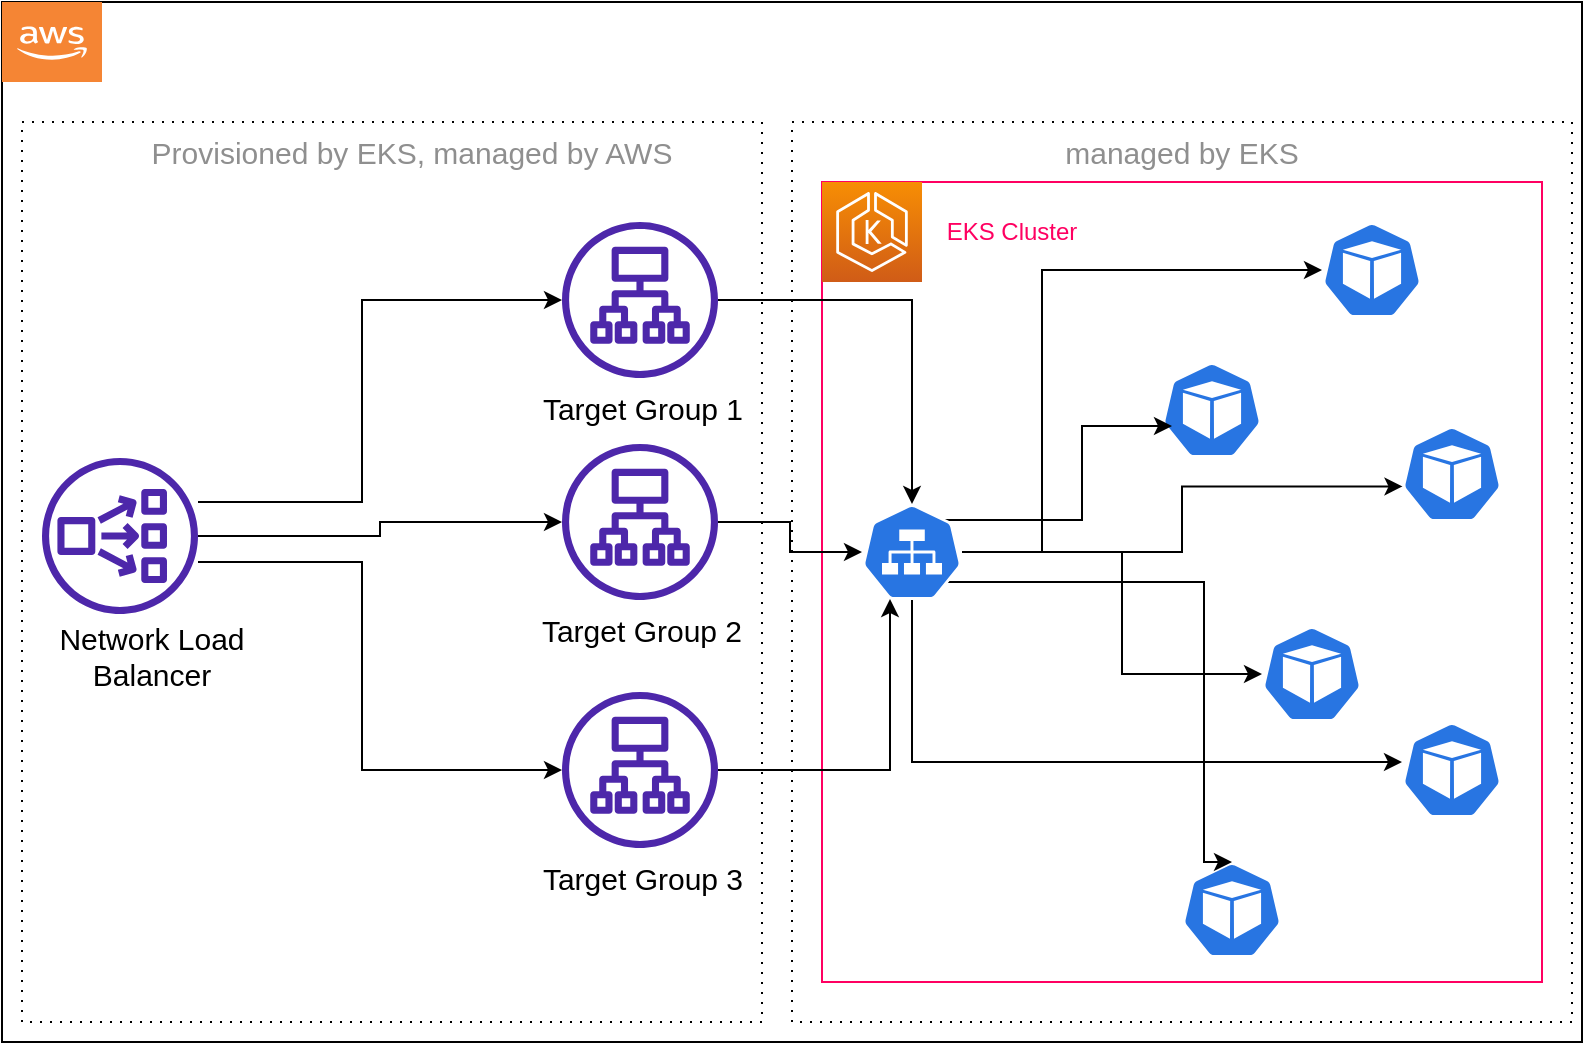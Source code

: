 <mxfile version="22.0.4" type="github">
  <diagram name="Page-1" id="1JTWjsL_UmjwNZJbQvjx">
    <mxGraphModel dx="1434" dy="736" grid="1" gridSize="10" guides="1" tooltips="1" connect="1" arrows="1" fold="1" page="1" pageScale="1" pageWidth="827" pageHeight="1169" math="0" shadow="0">
      <root>
        <mxCell id="0" />
        <mxCell id="1" parent="0" />
        <mxCell id="e2x56FFFjxfBK-EjwHHD-3" value="" style="verticalLabelPosition=bottom;verticalAlign=top;html=1;shape=mxgraph.basic.rect;fillColor2=none;strokeWidth=1;size=20;indent=5;" parent="1" vertex="1">
          <mxGeometry x="10" y="60" width="790" height="520" as="geometry" />
        </mxCell>
        <mxCell id="e2x56FFFjxfBK-EjwHHD-4" value="" style="verticalLabelPosition=bottom;verticalAlign=top;html=1;shape=mxgraph.basic.rect;fillColor2=none;strokeWidth=1;size=20;indent=5;fillColor=none;strokeColor=#ff0061;" parent="1" vertex="1">
          <mxGeometry x="420" y="150" width="360" height="400" as="geometry" />
        </mxCell>
        <mxCell id="e2x56FFFjxfBK-EjwHHD-5" value="" style="sketch=0;points=[[0,0,0],[0.25,0,0],[0.5,0,0],[0.75,0,0],[1,0,0],[0,1,0],[0.25,1,0],[0.5,1,0],[0.75,1,0],[1,1,0],[0,0.25,0],[0,0.5,0],[0,0.75,0],[1,0.25,0],[1,0.5,0],[1,0.75,0]];outlineConnect=0;fontColor=#232F3E;gradientColor=#F78E04;gradientDirection=north;fillColor=#D05C17;strokeColor=#ffffff;dashed=0;verticalLabelPosition=bottom;verticalAlign=top;align=center;html=1;fontSize=12;fontStyle=0;aspect=fixed;shape=mxgraph.aws4.resourceIcon;resIcon=mxgraph.aws4.eks;" parent="1" vertex="1">
          <mxGeometry x="420" y="150" width="50" height="50" as="geometry" />
        </mxCell>
        <mxCell id="e2x56FFFjxfBK-EjwHHD-6" value="&lt;font color=&quot;#ff0061&quot;&gt;EKS Cluster&lt;/font&gt;" style="text;html=1;strokeColor=none;fillColor=none;align=center;verticalAlign=middle;whiteSpace=wrap;rounded=0;" parent="1" vertex="1">
          <mxGeometry x="460" y="160" width="110" height="30" as="geometry" />
        </mxCell>
        <mxCell id="e2x56FFFjxfBK-EjwHHD-8" value="" style="sketch=0;html=1;dashed=0;whitespace=wrap;fillColor=#2875E2;strokeColor=#ffffff;points=[[0.005,0.63,0],[0.1,0.2,0],[0.9,0.2,0],[0.5,0,0],[0.995,0.63,0],[0.72,0.99,0],[0.5,1,0],[0.28,0.99,0]];verticalLabelPosition=bottom;align=center;verticalAlign=top;shape=mxgraph.kubernetes.icon;prIcon=pod" parent="1" vertex="1">
          <mxGeometry x="670" y="170" width="50" height="48" as="geometry" />
        </mxCell>
        <mxCell id="e2x56FFFjxfBK-EjwHHD-9" value="" style="sketch=0;html=1;dashed=0;whitespace=wrap;fillColor=#2875E2;strokeColor=#ffffff;points=[[0.005,0.63,0],[0.1,0.2,0],[0.9,0.2,0],[0.5,0,0],[0.995,0.63,0],[0.72,0.99,0],[0.5,1,0],[0.28,0.99,0]];verticalLabelPosition=bottom;align=center;verticalAlign=top;shape=mxgraph.kubernetes.icon;prIcon=pod" parent="1" vertex="1">
          <mxGeometry x="710" y="420" width="50" height="48" as="geometry" />
        </mxCell>
        <mxCell id="e2x56FFFjxfBK-EjwHHD-10" value="" style="sketch=0;html=1;dashed=0;whitespace=wrap;fillColor=#2875E2;strokeColor=#ffffff;points=[[0.005,0.63,0],[0.1,0.2,0],[0.9,0.2,0],[0.5,0,0],[0.995,0.63,0],[0.72,0.99,0],[0.5,1,0],[0.28,0.99,0]];verticalLabelPosition=bottom;align=center;verticalAlign=top;shape=mxgraph.kubernetes.icon;prIcon=pod" parent="1" vertex="1">
          <mxGeometry x="600" y="490" width="50" height="48" as="geometry" />
        </mxCell>
        <mxCell id="e2x56FFFjxfBK-EjwHHD-11" value="" style="sketch=0;html=1;dashed=0;whitespace=wrap;fillColor=#2875E2;strokeColor=#ffffff;points=[[0.005,0.63,0],[0.1,0.2,0],[0.9,0.2,0],[0.5,0,0],[0.995,0.63,0],[0.72,0.99,0],[0.5,1,0],[0.28,0.99,0]];verticalLabelPosition=bottom;align=center;verticalAlign=top;shape=mxgraph.kubernetes.icon;prIcon=pod" parent="1" vertex="1">
          <mxGeometry x="640" y="372" width="50" height="48" as="geometry" />
        </mxCell>
        <mxCell id="e2x56FFFjxfBK-EjwHHD-12" value="" style="sketch=0;html=1;dashed=0;whitespace=wrap;fillColor=#2875E2;strokeColor=#ffffff;points=[[0.005,0.63,0],[0.1,0.2,0],[0.9,0.2,0],[0.5,0,0],[0.995,0.63,0],[0.72,0.99,0],[0.5,1,0],[0.28,0.99,0]];verticalLabelPosition=bottom;align=center;verticalAlign=top;shape=mxgraph.kubernetes.icon;prIcon=pod" parent="1" vertex="1">
          <mxGeometry x="590" y="240" width="50" height="48" as="geometry" />
        </mxCell>
        <mxCell id="e2x56FFFjxfBK-EjwHHD-13" value="" style="sketch=0;html=1;dashed=0;whitespace=wrap;fillColor=#2875E2;strokeColor=#ffffff;points=[[0.005,0.63,0],[0.1,0.2,0],[0.9,0.2,0],[0.5,0,0],[0.995,0.63,0],[0.72,0.99,0],[0.5,1,0],[0.28,0.99,0]];verticalLabelPosition=bottom;align=center;verticalAlign=top;shape=mxgraph.kubernetes.icon;prIcon=pod" parent="1" vertex="1">
          <mxGeometry x="710" y="272" width="50" height="48" as="geometry" />
        </mxCell>
        <mxCell id="e2x56FFFjxfBK-EjwHHD-18" style="edgeStyle=orthogonalEdgeStyle;rounded=0;orthogonalLoop=1;jettySize=auto;html=1;entryX=0.5;entryY=1;entryDx=0;entryDy=0;entryPerimeter=0;exitX=0.7;exitY=0.479;exitDx=0;exitDy=0;exitPerimeter=0;" parent="1" source="e2x56FFFjxfBK-EjwHHD-14" edge="1">
          <mxGeometry relative="1" as="geometry">
            <mxPoint x="470" y="319" as="sourcePoint" />
            <mxPoint x="595" y="272" as="targetPoint" />
            <Array as="points">
              <mxPoint x="475" y="319" />
              <mxPoint x="550" y="319" />
              <mxPoint x="550" y="272" />
            </Array>
          </mxGeometry>
        </mxCell>
        <mxCell id="e2x56FFFjxfBK-EjwHHD-19" style="edgeStyle=orthogonalEdgeStyle;rounded=0;orthogonalLoop=1;jettySize=auto;html=1;entryX=0.5;entryY=0;entryDx=0;entryDy=0;entryPerimeter=0;" parent="1" target="e2x56FFFjxfBK-EjwHHD-10" edge="1">
          <mxGeometry relative="1" as="geometry">
            <mxPoint x="470" y="350" as="sourcePoint" />
            <mxPoint x="610" y="430" as="targetPoint" />
            <Array as="points">
              <mxPoint x="611" y="350" />
              <mxPoint x="611" y="490" />
            </Array>
          </mxGeometry>
        </mxCell>
        <mxCell id="e2x56FFFjxfBK-EjwHHD-20" style="edgeStyle=orthogonalEdgeStyle;rounded=0;orthogonalLoop=1;jettySize=auto;html=1;" parent="1" source="e2x56FFFjxfBK-EjwHHD-14" target="e2x56FFFjxfBK-EjwHHD-8" edge="1">
          <mxGeometry relative="1" as="geometry">
            <Array as="points">
              <mxPoint x="530" y="335" />
              <mxPoint x="530" y="194" />
            </Array>
          </mxGeometry>
        </mxCell>
        <mxCell id="e2x56FFFjxfBK-EjwHHD-21" style="edgeStyle=orthogonalEdgeStyle;rounded=0;orthogonalLoop=1;jettySize=auto;html=1;" parent="1" source="e2x56FFFjxfBK-EjwHHD-14" target="e2x56FFFjxfBK-EjwHHD-11" edge="1">
          <mxGeometry relative="1" as="geometry">
            <Array as="points">
              <mxPoint x="570" y="335" />
              <mxPoint x="570" y="396" />
            </Array>
          </mxGeometry>
        </mxCell>
        <mxCell id="e2x56FFFjxfBK-EjwHHD-23" style="edgeStyle=orthogonalEdgeStyle;rounded=0;orthogonalLoop=1;jettySize=auto;html=1;" parent="1" source="e2x56FFFjxfBK-EjwHHD-14" target="e2x56FFFjxfBK-EjwHHD-9" edge="1">
          <mxGeometry relative="1" as="geometry">
            <Array as="points">
              <mxPoint x="465" y="440" />
            </Array>
          </mxGeometry>
        </mxCell>
        <mxCell id="e2x56FFFjxfBK-EjwHHD-24" style="edgeStyle=orthogonalEdgeStyle;rounded=0;orthogonalLoop=1;jettySize=auto;html=1;entryX=0.005;entryY=0.63;entryDx=0;entryDy=0;entryPerimeter=0;" parent="1" source="e2x56FFFjxfBK-EjwHHD-14" target="e2x56FFFjxfBK-EjwHHD-13" edge="1">
          <mxGeometry relative="1" as="geometry">
            <Array as="points">
              <mxPoint x="600" y="335" />
              <mxPoint x="600" y="302" />
            </Array>
          </mxGeometry>
        </mxCell>
        <mxCell id="e2x56FFFjxfBK-EjwHHD-14" value="" style="sketch=0;html=1;dashed=0;whitespace=wrap;fillColor=#2875E2;strokeColor=#ffffff;points=[[0.005,0.63,0],[0.1,0.2,0],[0.9,0.2,0],[0.5,0,0],[0.995,0.63,0],[0.72,0.99,0],[0.5,1,0],[0.28,0.99,0]];verticalLabelPosition=bottom;align=center;verticalAlign=top;shape=mxgraph.kubernetes.icon;prIcon=svc" parent="1" vertex="1">
          <mxGeometry x="440" y="311" width="50" height="48" as="geometry" />
        </mxCell>
        <mxCell id="e2x56FFFjxfBK-EjwHHD-30" value="&lt;font style=&quot;font-size: 15px;&quot; color=&quot;#8f8f8f&quot;&gt;managed by EKS&lt;/font&gt;" style="text;html=1;strokeColor=none;fillColor=none;align=center;verticalAlign=middle;whiteSpace=wrap;rounded=0;" parent="1" vertex="1">
          <mxGeometry x="525" y="120" width="150" height="30" as="geometry" />
        </mxCell>
        <mxCell id="e2x56FFFjxfBK-EjwHHD-31" value="" style="rounded=0;whiteSpace=wrap;html=1;dashed=1;dashPattern=1 4;" parent="1" vertex="1">
          <mxGeometry x="20" y="120" width="370" height="450" as="geometry" />
        </mxCell>
        <mxCell id="e2x56FFFjxfBK-EjwHHD-40" style="edgeStyle=orthogonalEdgeStyle;rounded=0;orthogonalLoop=1;jettySize=auto;html=1;" parent="1" source="e2x56FFFjxfBK-EjwHHD-32" target="e2x56FFFjxfBK-EjwHHD-34" edge="1">
          <mxGeometry relative="1" as="geometry" />
        </mxCell>
        <mxCell id="e2x56FFFjxfBK-EjwHHD-47" style="edgeStyle=orthogonalEdgeStyle;rounded=0;orthogonalLoop=1;jettySize=auto;html=1;" parent="1" source="e2x56FFFjxfBK-EjwHHD-32" target="e2x56FFFjxfBK-EjwHHD-33" edge="1">
          <mxGeometry relative="1" as="geometry">
            <Array as="points">
              <mxPoint x="190" y="310" />
              <mxPoint x="190" y="209" />
            </Array>
          </mxGeometry>
        </mxCell>
        <mxCell id="e2x56FFFjxfBK-EjwHHD-48" style="edgeStyle=orthogonalEdgeStyle;rounded=0;orthogonalLoop=1;jettySize=auto;html=1;" parent="1" source="e2x56FFFjxfBK-EjwHHD-32" target="e2x56FFFjxfBK-EjwHHD-35" edge="1">
          <mxGeometry relative="1" as="geometry">
            <Array as="points">
              <mxPoint x="190" y="340" />
              <mxPoint x="190" y="444" />
            </Array>
          </mxGeometry>
        </mxCell>
        <mxCell id="e2x56FFFjxfBK-EjwHHD-32" value="" style="sketch=0;outlineConnect=0;fontColor=#232F3E;gradientColor=none;fillColor=#4D27AA;strokeColor=none;dashed=0;verticalLabelPosition=bottom;verticalAlign=top;align=center;html=1;fontSize=12;fontStyle=0;aspect=fixed;pointerEvents=1;shape=mxgraph.aws4.network_load_balancer;" parent="1" vertex="1">
          <mxGeometry x="30" y="288" width="78" height="78" as="geometry" />
        </mxCell>
        <mxCell id="e2x56FFFjxfBK-EjwHHD-50" style="edgeStyle=orthogonalEdgeStyle;rounded=0;orthogonalLoop=1;jettySize=auto;html=1;entryX=0.5;entryY=0;entryDx=0;entryDy=0;entryPerimeter=0;" parent="1" source="e2x56FFFjxfBK-EjwHHD-33" target="e2x56FFFjxfBK-EjwHHD-14" edge="1">
          <mxGeometry relative="1" as="geometry" />
        </mxCell>
        <mxCell id="e2x56FFFjxfBK-EjwHHD-33" value="" style="sketch=0;outlineConnect=0;fontColor=#232F3E;gradientColor=none;fillColor=#4D27AA;strokeColor=none;dashed=0;verticalLabelPosition=bottom;verticalAlign=top;align=center;html=1;fontSize=12;fontStyle=0;aspect=fixed;pointerEvents=1;shape=mxgraph.aws4.application_load_balancer;" parent="1" vertex="1">
          <mxGeometry x="290" y="170" width="78" height="78" as="geometry" />
        </mxCell>
        <mxCell id="e2x56FFFjxfBK-EjwHHD-51" style="edgeStyle=orthogonalEdgeStyle;rounded=0;orthogonalLoop=1;jettySize=auto;html=1;" parent="1" source="e2x56FFFjxfBK-EjwHHD-34" target="e2x56FFFjxfBK-EjwHHD-14" edge="1">
          <mxGeometry relative="1" as="geometry" />
        </mxCell>
        <mxCell id="e2x56FFFjxfBK-EjwHHD-34" value="" style="sketch=0;outlineConnect=0;fontColor=#232F3E;gradientColor=none;fillColor=#4D27AA;strokeColor=none;dashed=0;verticalLabelPosition=bottom;verticalAlign=top;align=center;html=1;fontSize=12;fontStyle=0;aspect=fixed;pointerEvents=1;shape=mxgraph.aws4.application_load_balancer;" parent="1" vertex="1">
          <mxGeometry x="290" y="281" width="78" height="78" as="geometry" />
        </mxCell>
        <mxCell id="e2x56FFFjxfBK-EjwHHD-52" style="edgeStyle=orthogonalEdgeStyle;rounded=0;orthogonalLoop=1;jettySize=auto;html=1;entryX=0.28;entryY=0.99;entryDx=0;entryDy=0;entryPerimeter=0;" parent="1" source="e2x56FFFjxfBK-EjwHHD-35" target="e2x56FFFjxfBK-EjwHHD-14" edge="1">
          <mxGeometry relative="1" as="geometry" />
        </mxCell>
        <mxCell id="e2x56FFFjxfBK-EjwHHD-35" value="" style="sketch=0;outlineConnect=0;fontColor=#232F3E;gradientColor=none;fillColor=#4D27AA;strokeColor=none;dashed=0;verticalLabelPosition=bottom;verticalAlign=top;align=center;html=1;fontSize=12;fontStyle=0;aspect=fixed;pointerEvents=1;shape=mxgraph.aws4.application_load_balancer;" parent="1" vertex="1">
          <mxGeometry x="290" y="405" width="78" height="78" as="geometry" />
        </mxCell>
        <mxCell id="e2x56FFFjxfBK-EjwHHD-36" value="&lt;font style=&quot;font-size: 15px;&quot;&gt;Network Load Balancer&lt;/font&gt;" style="text;html=1;strokeColor=none;fillColor=none;align=center;verticalAlign=middle;whiteSpace=wrap;rounded=0;" parent="1" vertex="1">
          <mxGeometry x="30" y="372" width="110" height="30" as="geometry" />
        </mxCell>
        <mxCell id="e2x56FFFjxfBK-EjwHHD-37" value="&lt;font style=&quot;font-size: 15px;&quot;&gt;Target Group 1&lt;/font&gt;" style="text;html=1;strokeColor=none;fillColor=none;align=center;verticalAlign=middle;whiteSpace=wrap;rounded=0;" parent="1" vertex="1">
          <mxGeometry x="265.5" y="248" width="129" height="30" as="geometry" />
        </mxCell>
        <mxCell id="e2x56FFFjxfBK-EjwHHD-38" value="&lt;font style=&quot;font-size: 15px;&quot;&gt;Target Group 2&lt;/font&gt;" style="text;html=1;strokeColor=none;fillColor=none;align=center;verticalAlign=middle;whiteSpace=wrap;rounded=0;" parent="1" vertex="1">
          <mxGeometry x="270" y="359" width="120" height="30" as="geometry" />
        </mxCell>
        <mxCell id="e2x56FFFjxfBK-EjwHHD-39" value="&lt;font style=&quot;font-size: 15px;&quot;&gt;Target Group 3&lt;/font&gt;" style="text;html=1;strokeColor=none;fillColor=none;align=center;verticalAlign=middle;whiteSpace=wrap;rounded=0;" parent="1" vertex="1">
          <mxGeometry x="275.5" y="483" width="109" height="30" as="geometry" />
        </mxCell>
        <mxCell id="e2x56FFFjxfBK-EjwHHD-55" value="" style="rounded=0;whiteSpace=wrap;html=1;fillColor=none;dashed=1;dashPattern=1 4;" parent="1" vertex="1">
          <mxGeometry x="405" y="120" width="390" height="450" as="geometry" />
        </mxCell>
        <mxCell id="e2x56FFFjxfBK-EjwHHD-56" value="" style="outlineConnect=0;dashed=0;verticalLabelPosition=bottom;verticalAlign=top;align=center;html=1;shape=mxgraph.aws3.cloud_2;fillColor=#F58534;gradientColor=none;" parent="1" vertex="1">
          <mxGeometry x="10" y="60" width="50" height="40" as="geometry" />
        </mxCell>
        <mxCell id="e2x56FFFjxfBK-EjwHHD-66" value="&lt;font color=&quot;#8f8f8f&quot; style=&quot;font-size: 15px;&quot;&gt;Provisioned by EKS, managed by AWS&lt;/font&gt;" style="text;html=1;strokeColor=none;fillColor=none;align=center;verticalAlign=middle;whiteSpace=wrap;rounded=0;" parent="1" vertex="1">
          <mxGeometry x="70" y="120" width="290" height="30" as="geometry" />
        </mxCell>
      </root>
    </mxGraphModel>
  </diagram>
</mxfile>
